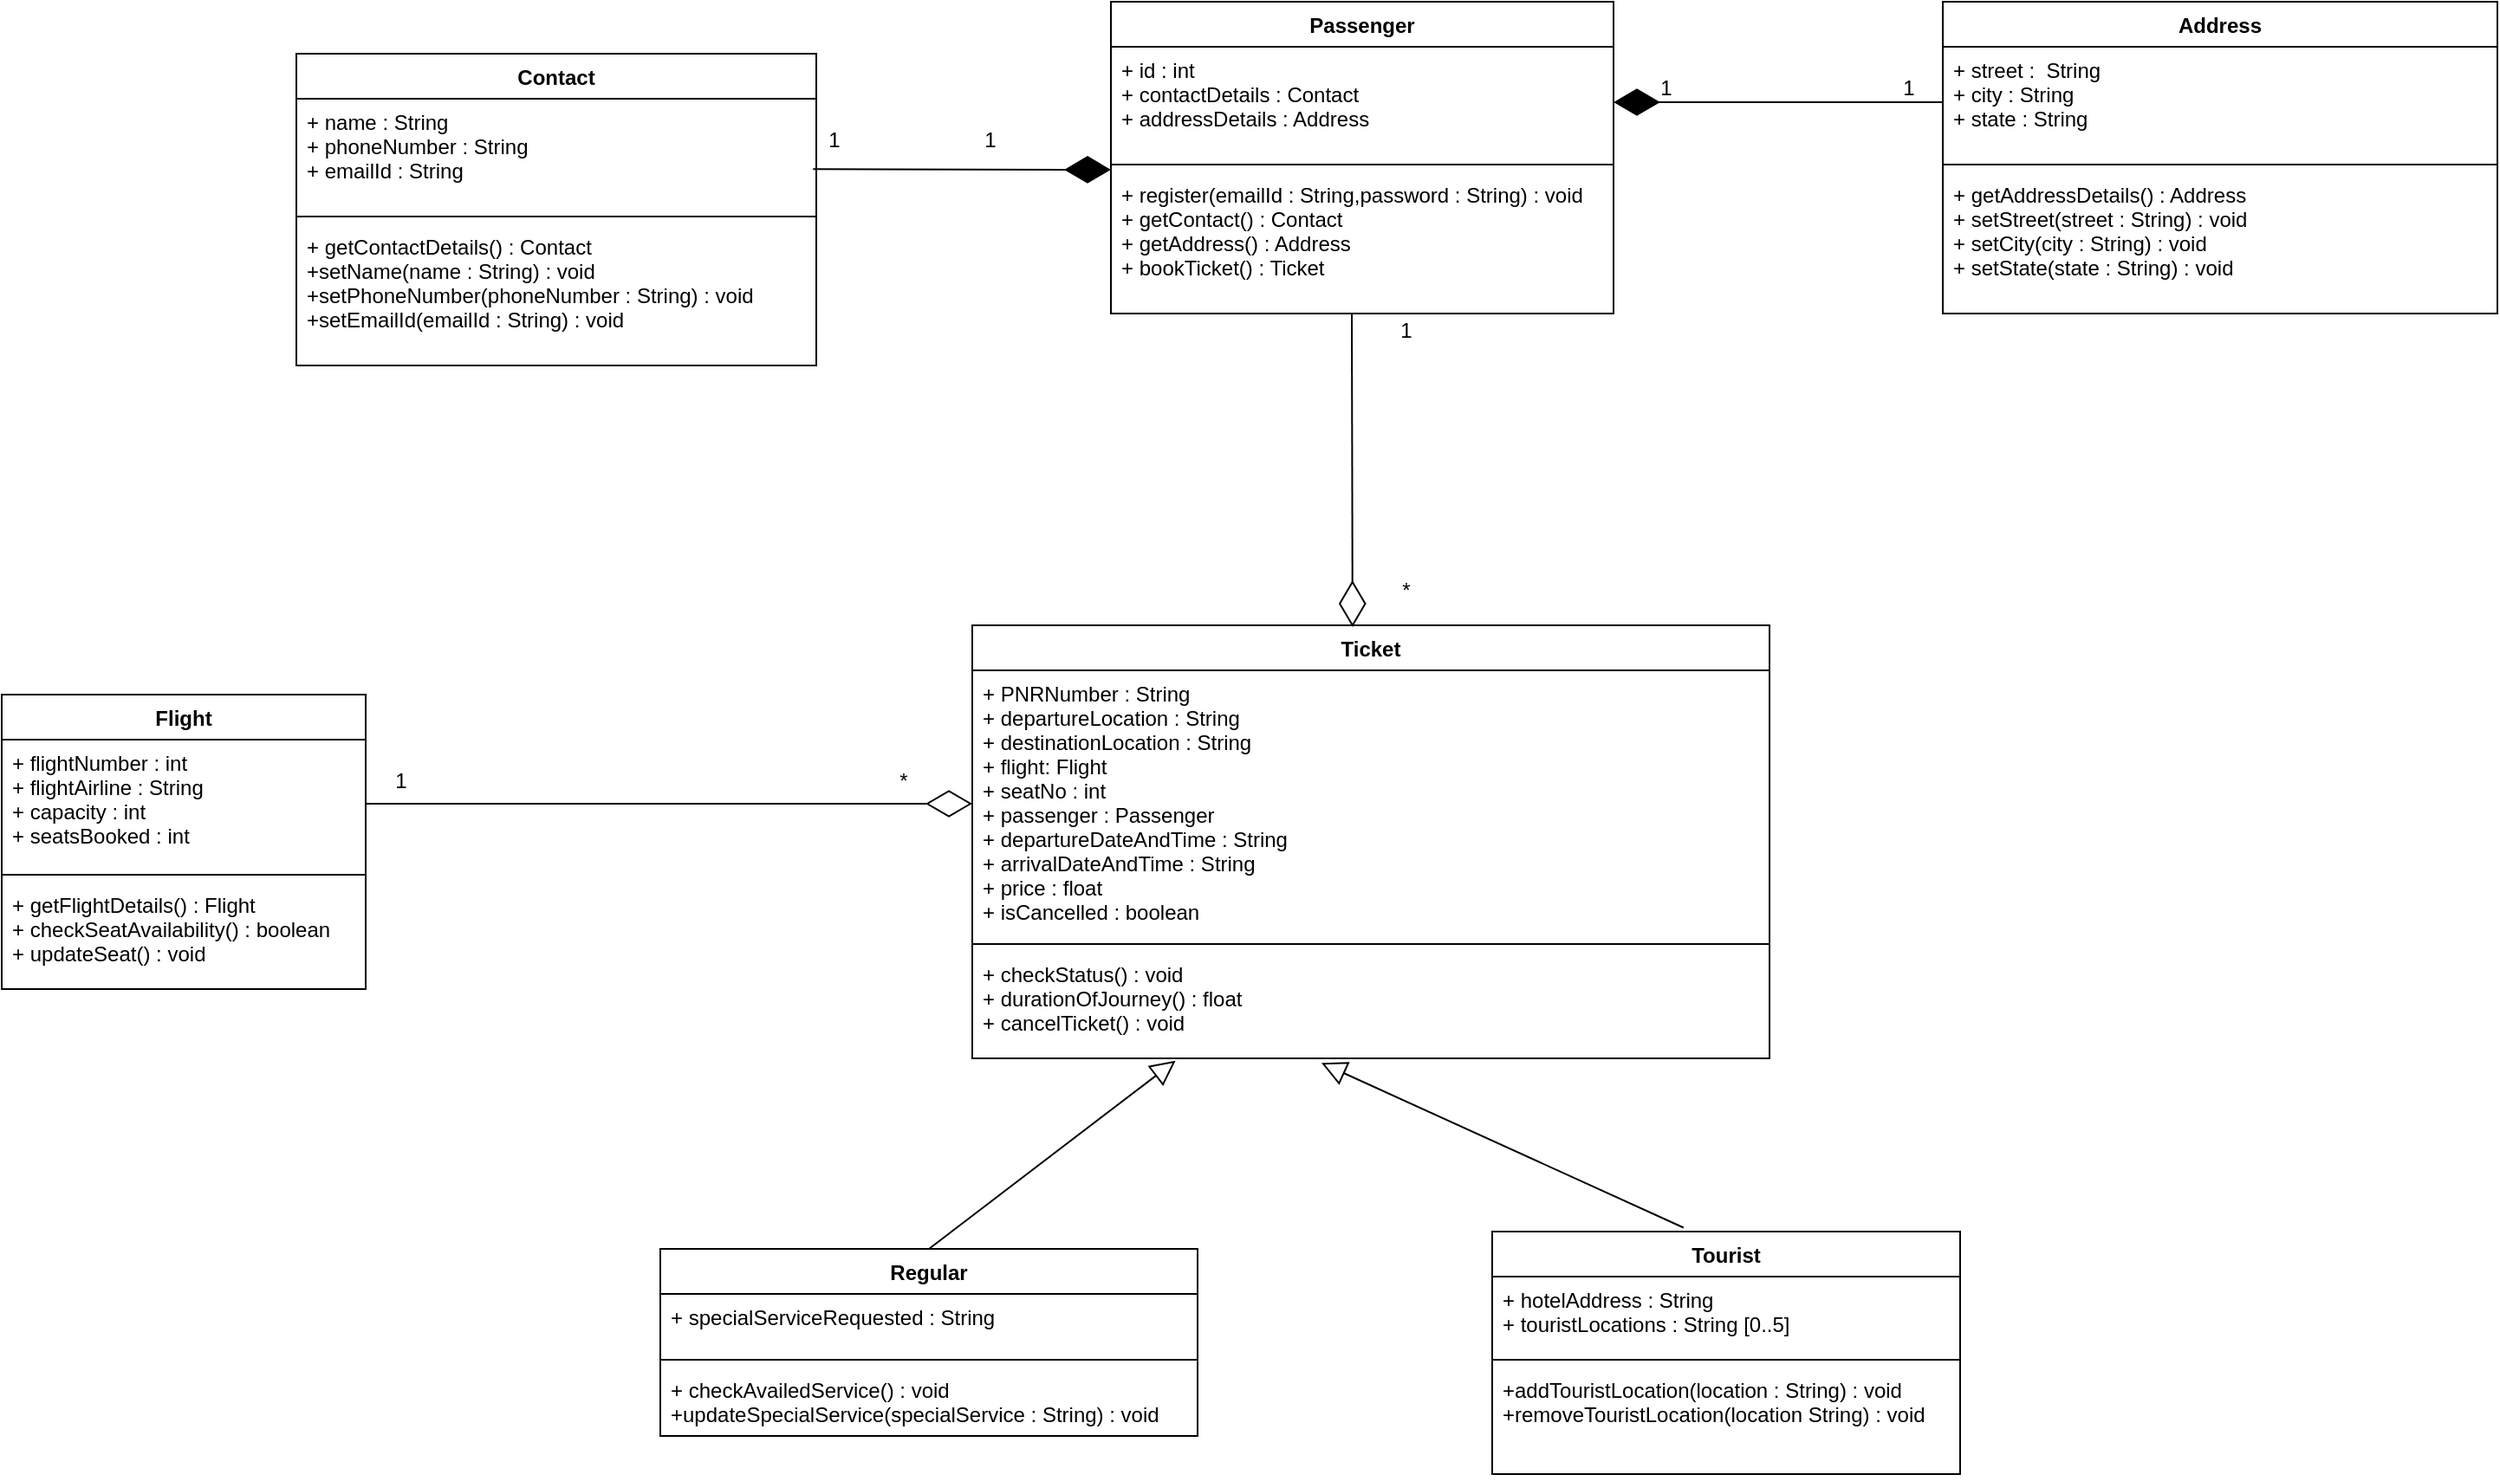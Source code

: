 <mxfile version="15.8.7" type="device"><diagram name="Page-1" id="c4acf3e9-155e-7222-9cf6-157b1a14988f"><mxGraphModel dx="1872" dy="531" grid="1" gridSize="10" guides="1" tooltips="1" connect="1" arrows="1" fold="1" page="1" pageScale="1" pageWidth="850" pageHeight="1100" background="none" math="0" shadow="0"><root><mxCell id="0"/><mxCell id="1" parent="0"/><mxCell id="OANKKEct1md-rFX6mENT-1" value="Passenger" style="swimlane;fontStyle=1;align=center;verticalAlign=top;childLayout=stackLayout;horizontal=1;startSize=26;horizontalStack=0;resizeParent=1;resizeParentMax=0;resizeLast=0;collapsible=1;marginBottom=0;" parent="1" vertex="1"><mxGeometry x="340" y="140" width="290" height="180" as="geometry"/></mxCell><mxCell id="OANKKEct1md-rFX6mENT-2" value="+ id : int&#10;+ contactDetails : Contact&#10;+ addressDetails : Address&#10;" style="text;strokeColor=none;fillColor=none;align=left;verticalAlign=top;spacingLeft=4;spacingRight=4;overflow=hidden;rotatable=0;points=[[0,0.5],[1,0.5]];portConstraint=eastwest;" parent="OANKKEct1md-rFX6mENT-1" vertex="1"><mxGeometry y="26" width="290" height="64" as="geometry"/></mxCell><mxCell id="OANKKEct1md-rFX6mENT-3" value="" style="line;strokeWidth=1;fillColor=none;align=left;verticalAlign=middle;spacingTop=-1;spacingLeft=3;spacingRight=3;rotatable=0;labelPosition=right;points=[];portConstraint=eastwest;" parent="OANKKEct1md-rFX6mENT-1" vertex="1"><mxGeometry y="90" width="290" height="8" as="geometry"/></mxCell><mxCell id="OANKKEct1md-rFX6mENT-4" value="+ register(emailId : String,password : String) : void&#10;+ getContact() : Contact&#10;+ getAddress() : Address&#10;+ bookTicket() : Ticket" style="text;strokeColor=none;fillColor=none;align=left;verticalAlign=top;spacingLeft=4;spacingRight=4;overflow=hidden;rotatable=0;points=[[0,0.5],[1,0.5]];portConstraint=eastwest;" parent="OANKKEct1md-rFX6mENT-1" vertex="1"><mxGeometry y="98" width="290" height="82" as="geometry"/></mxCell><mxCell id="OANKKEct1md-rFX6mENT-5" value="Ticket" style="swimlane;fontStyle=1;align=center;verticalAlign=top;childLayout=stackLayout;horizontal=1;startSize=26;horizontalStack=0;resizeParent=1;resizeParentMax=0;resizeLast=0;collapsible=1;marginBottom=0;" parent="1" vertex="1"><mxGeometry x="260" y="500" width="460" height="250" as="geometry"/></mxCell><mxCell id="OANKKEct1md-rFX6mENT-6" value="+ PNRNumber : String&#10;+ departureLocation : String&#10;+ destinationLocation : String&#10;+ flight: Flight&#10;+ seatNo : int&#10;+ passenger : Passenger&#10;+ departureDateAndTime : String&#10;+ arrivalDateAndTime : String&#10;+ price : float&#10;+ isCancelled : boolean&#10;&#10;" style="text;strokeColor=none;fillColor=none;align=left;verticalAlign=top;spacingLeft=4;spacingRight=4;overflow=hidden;rotatable=0;points=[[0,0.5],[1,0.5]];portConstraint=eastwest;" parent="OANKKEct1md-rFX6mENT-5" vertex="1"><mxGeometry y="26" width="460" height="154" as="geometry"/></mxCell><mxCell id="OANKKEct1md-rFX6mENT-7" value="" style="line;strokeWidth=1;fillColor=none;align=left;verticalAlign=middle;spacingTop=-1;spacingLeft=3;spacingRight=3;rotatable=0;labelPosition=right;points=[];portConstraint=eastwest;" parent="OANKKEct1md-rFX6mENT-5" vertex="1"><mxGeometry y="180" width="460" height="8" as="geometry"/></mxCell><mxCell id="OANKKEct1md-rFX6mENT-8" value="+ checkStatus() : void&#10;+ durationOfJourney() : float&#10;+ cancelTicket() : void" style="text;strokeColor=none;fillColor=none;align=left;verticalAlign=top;spacingLeft=4;spacingRight=4;overflow=hidden;rotatable=0;points=[[0,0.5],[1,0.5]];portConstraint=eastwest;" parent="OANKKEct1md-rFX6mENT-5" vertex="1"><mxGeometry y="188" width="460" height="62" as="geometry"/></mxCell><mxCell id="OANKKEct1md-rFX6mENT-9" value="Contact" style="swimlane;fontStyle=1;align=center;verticalAlign=top;childLayout=stackLayout;horizontal=1;startSize=26;horizontalStack=0;resizeParent=1;resizeParentMax=0;resizeLast=0;collapsible=1;marginBottom=0;" parent="1" vertex="1"><mxGeometry x="-130" y="170" width="300" height="180" as="geometry"/></mxCell><mxCell id="OANKKEct1md-rFX6mENT-10" value="+ name : String&#10;+ phoneNumber : String&#10;+ emailId : String" style="text;strokeColor=none;fillColor=none;align=left;verticalAlign=top;spacingLeft=4;spacingRight=4;overflow=hidden;rotatable=0;points=[[0,0.5],[1,0.5]];portConstraint=eastwest;" parent="OANKKEct1md-rFX6mENT-9" vertex="1"><mxGeometry y="26" width="300" height="64" as="geometry"/></mxCell><mxCell id="OANKKEct1md-rFX6mENT-11" value="" style="line;strokeWidth=1;fillColor=none;align=left;verticalAlign=middle;spacingTop=-1;spacingLeft=3;spacingRight=3;rotatable=0;labelPosition=right;points=[];portConstraint=eastwest;" parent="OANKKEct1md-rFX6mENT-9" vertex="1"><mxGeometry y="90" width="300" height="8" as="geometry"/></mxCell><mxCell id="OANKKEct1md-rFX6mENT-12" value="+ getContactDetails() : Contact&#10;+setName(name : String) : void&#10;+setPhoneNumber(phoneNumber : String) : void&#10;+setEmailId(emailId : String) : void" style="text;strokeColor=none;fillColor=none;align=left;verticalAlign=top;spacingLeft=4;spacingRight=4;overflow=hidden;rotatable=0;points=[[0,0.5],[1,0.5]];portConstraint=eastwest;" parent="OANKKEct1md-rFX6mENT-9" vertex="1"><mxGeometry y="98" width="300" height="82" as="geometry"/></mxCell><mxCell id="OANKKEct1md-rFX6mENT-13" value="Address" style="swimlane;fontStyle=1;align=center;verticalAlign=top;childLayout=stackLayout;horizontal=1;startSize=26;horizontalStack=0;resizeParent=1;resizeParentMax=0;resizeLast=0;collapsible=1;marginBottom=0;" parent="1" vertex="1"><mxGeometry x="820" y="140" width="320" height="180" as="geometry"><mxRectangle x="660" y="140" width="80" height="26" as="alternateBounds"/></mxGeometry></mxCell><mxCell id="OANKKEct1md-rFX6mENT-14" value="+ street :  String&#10;+ city : String&#10;+ state : String" style="text;strokeColor=none;fillColor=none;align=left;verticalAlign=top;spacingLeft=4;spacingRight=4;overflow=hidden;rotatable=0;points=[[0,0.5],[1,0.5]];portConstraint=eastwest;" parent="OANKKEct1md-rFX6mENT-13" vertex="1"><mxGeometry y="26" width="320" height="64" as="geometry"/></mxCell><mxCell id="OANKKEct1md-rFX6mENT-15" value="" style="line;strokeWidth=1;fillColor=none;align=left;verticalAlign=middle;spacingTop=-1;spacingLeft=3;spacingRight=3;rotatable=0;labelPosition=right;points=[];portConstraint=eastwest;" parent="OANKKEct1md-rFX6mENT-13" vertex="1"><mxGeometry y="90" width="320" height="8" as="geometry"/></mxCell><mxCell id="OANKKEct1md-rFX6mENT-16" value="+ getAddressDetails() : Address&#10;+ setStreet(street : String) : void&#10;+ setCity(city : String) : void&#10;+ setState(state : String) : void" style="text;strokeColor=none;fillColor=none;align=left;verticalAlign=top;spacingLeft=4;spacingRight=4;overflow=hidden;rotatable=0;points=[[0,0.5],[1,0.5]];portConstraint=eastwest;" parent="OANKKEct1md-rFX6mENT-13" vertex="1"><mxGeometry y="98" width="320" height="82" as="geometry"/></mxCell><mxCell id="OANKKEct1md-rFX6mENT-23" value="" style="endArrow=diamondThin;endFill=1;endSize=24;html=1;rounded=0;exitX=-0.094;exitY=1.333;exitDx=0;exitDy=0;exitPerimeter=0;" parent="1" source="OANKKEct1md-rFX6mENT-24" edge="1"><mxGeometry width="160" relative="1" as="geometry"><mxPoint x="160" y="230" as="sourcePoint"/><mxPoint x="340" y="237" as="targetPoint"/></mxGeometry></mxCell><mxCell id="OANKKEct1md-rFX6mENT-24" value="1" style="text;html=1;align=center;verticalAlign=middle;resizable=0;points=[];autosize=1;strokeColor=none;fillColor=none;" parent="1" vertex="1"><mxGeometry x="170" y="210" width="20" height="20" as="geometry"/></mxCell><mxCell id="OANKKEct1md-rFX6mENT-25" value="1" style="text;html=1;align=center;verticalAlign=middle;resizable=0;points=[];autosize=1;strokeColor=none;fillColor=none;" parent="1" vertex="1"><mxGeometry x="260" y="210" width="20" height="20" as="geometry"/></mxCell><mxCell id="OANKKEct1md-rFX6mENT-26" value="" style="endArrow=diamondThin;endFill=1;endSize=24;html=1;rounded=0;exitX=0;exitY=0.5;exitDx=0;exitDy=0;entryX=1;entryY=0.5;entryDx=0;entryDy=0;" parent="1" source="OANKKEct1md-rFX6mENT-14" target="OANKKEct1md-rFX6mENT-2" edge="1"><mxGeometry width="160" relative="1" as="geometry"><mxPoint x="650" y="240" as="sourcePoint"/><mxPoint x="670" y="230" as="targetPoint"/></mxGeometry></mxCell><mxCell id="OANKKEct1md-rFX6mENT-28" value="1" style="text;html=1;align=center;verticalAlign=middle;resizable=0;points=[];autosize=1;strokeColor=none;fillColor=none;" parent="1" vertex="1"><mxGeometry x="790" y="180" width="20" height="20" as="geometry"/></mxCell><mxCell id="OANKKEct1md-rFX6mENT-29" value="Flight" style="swimlane;fontStyle=1;align=center;verticalAlign=top;childLayout=stackLayout;horizontal=1;startSize=26;horizontalStack=0;resizeParent=1;resizeParentMax=0;resizeLast=0;collapsible=1;marginBottom=0;" parent="1" vertex="1"><mxGeometry x="-300" y="540" width="210" height="170" as="geometry"/></mxCell><mxCell id="OANKKEct1md-rFX6mENT-30" value="+ flightNumber : int&#10;+ flightAirline : String&#10;+ capacity : int&#10;+ seatsBooked : int" style="text;strokeColor=none;fillColor=none;align=left;verticalAlign=top;spacingLeft=4;spacingRight=4;overflow=hidden;rotatable=0;points=[[0,0.5],[1,0.5]];portConstraint=eastwest;" parent="OANKKEct1md-rFX6mENT-29" vertex="1"><mxGeometry y="26" width="210" height="74" as="geometry"/></mxCell><mxCell id="OANKKEct1md-rFX6mENT-31" value="" style="line;strokeWidth=1;fillColor=none;align=left;verticalAlign=middle;spacingTop=-1;spacingLeft=3;spacingRight=3;rotatable=0;labelPosition=right;points=[];portConstraint=eastwest;" parent="OANKKEct1md-rFX6mENT-29" vertex="1"><mxGeometry y="100" width="210" height="8" as="geometry"/></mxCell><mxCell id="OANKKEct1md-rFX6mENT-32" value="+ getFlightDetails() : Flight&#10;+ checkSeatAvailability() : boolean &#10;+ updateSeat() : void" style="text;strokeColor=none;fillColor=none;align=left;verticalAlign=top;spacingLeft=4;spacingRight=4;overflow=hidden;rotatable=0;points=[[0,0.5],[1,0.5]];portConstraint=eastwest;" parent="OANKKEct1md-rFX6mENT-29" vertex="1"><mxGeometry y="108" width="210" height="62" as="geometry"/></mxCell><mxCell id="OANKKEct1md-rFX6mENT-34" value="Regular" style="swimlane;fontStyle=1;align=center;verticalAlign=top;childLayout=stackLayout;horizontal=1;startSize=26;horizontalStack=0;resizeParent=1;resizeParentMax=0;resizeLast=0;collapsible=1;marginBottom=0;" parent="1" vertex="1"><mxGeometry x="80" y="860" width="310" height="108" as="geometry"/></mxCell><mxCell id="OANKKEct1md-rFX6mENT-35" value="+ specialServiceRequested : String" style="text;strokeColor=none;fillColor=none;align=left;verticalAlign=top;spacingLeft=4;spacingRight=4;overflow=hidden;rotatable=0;points=[[0,0.5],[1,0.5]];portConstraint=eastwest;" parent="OANKKEct1md-rFX6mENT-34" vertex="1"><mxGeometry y="26" width="310" height="34" as="geometry"/></mxCell><mxCell id="OANKKEct1md-rFX6mENT-36" value="" style="line;strokeWidth=1;fillColor=none;align=left;verticalAlign=middle;spacingTop=-1;spacingLeft=3;spacingRight=3;rotatable=0;labelPosition=right;points=[];portConstraint=eastwest;" parent="OANKKEct1md-rFX6mENT-34" vertex="1"><mxGeometry y="60" width="310" height="8" as="geometry"/></mxCell><mxCell id="OANKKEct1md-rFX6mENT-37" value="+ checkAvailedService() : void&#10;+updateSpecialService(specialService : String) : void " style="text;strokeColor=none;fillColor=none;align=left;verticalAlign=top;spacingLeft=4;spacingRight=4;overflow=hidden;rotatable=0;points=[[0,0.5],[1,0.5]];portConstraint=eastwest;" parent="OANKKEct1md-rFX6mENT-34" vertex="1"><mxGeometry y="68" width="310" height="40" as="geometry"/></mxCell><mxCell id="OANKKEct1md-rFX6mENT-38" value="Tourist" style="swimlane;fontStyle=1;align=center;verticalAlign=top;childLayout=stackLayout;horizontal=1;startSize=26;horizontalStack=0;resizeParent=1;resizeParentMax=0;resizeLast=0;collapsible=1;marginBottom=0;" parent="1" vertex="1"><mxGeometry x="560" y="850" width="270" height="140" as="geometry"/></mxCell><mxCell id="OANKKEct1md-rFX6mENT-39" value="+ hotelAddress : String&#10;+ touristLocations : String [0..5]" style="text;strokeColor=none;fillColor=none;align=left;verticalAlign=top;spacingLeft=4;spacingRight=4;overflow=hidden;rotatable=0;points=[[0,0.5],[1,0.5]];portConstraint=eastwest;" parent="OANKKEct1md-rFX6mENT-38" vertex="1"><mxGeometry y="26" width="270" height="44" as="geometry"/></mxCell><mxCell id="OANKKEct1md-rFX6mENT-40" value="" style="line;strokeWidth=1;fillColor=none;align=left;verticalAlign=middle;spacingTop=-1;spacingLeft=3;spacingRight=3;rotatable=0;labelPosition=right;points=[];portConstraint=eastwest;" parent="OANKKEct1md-rFX6mENT-38" vertex="1"><mxGeometry y="70" width="270" height="8" as="geometry"/></mxCell><mxCell id="OANKKEct1md-rFX6mENT-41" value="+addTouristLocation(location : String) : void&#10;+removeTouristLocation(location String) : void" style="text;strokeColor=none;fillColor=none;align=left;verticalAlign=top;spacingLeft=4;spacingRight=4;overflow=hidden;rotatable=0;points=[[0,0.5],[1,0.5]];portConstraint=eastwest;" parent="OANKKEct1md-rFX6mENT-38" vertex="1"><mxGeometry y="78" width="270" height="62" as="geometry"/></mxCell><mxCell id="OANKKEct1md-rFX6mENT-44" value="" style="edgeStyle=none;html=1;endSize=12;endArrow=block;endFill=0;exitX=0.5;exitY=0;exitDx=0;exitDy=0;entryX=0.255;entryY=1.022;entryDx=0;entryDy=0;entryPerimeter=0;" parent="1" source="OANKKEct1md-rFX6mENT-34" target="OANKKEct1md-rFX6mENT-8" edge="1"><mxGeometry width="160" relative="1" as="geometry"><mxPoint x="6" y="780" as="sourcePoint"/><mxPoint x="160" y="706.992" as="targetPoint"/></mxGeometry></mxCell><mxCell id="OANKKEct1md-rFX6mENT-45" value="" style="edgeStyle=none;html=1;endSize=12;endArrow=block;endFill=0;exitX=0.409;exitY=-0.016;exitDx=0;exitDy=0;entryX=0.438;entryY=1.043;entryDx=0;entryDy=0;entryPerimeter=0;exitPerimeter=0;" parent="1" source="OANKKEct1md-rFX6mENT-38" target="OANKKEct1md-rFX6mENT-8" edge="1"><mxGeometry width="160" relative="1" as="geometry"><mxPoint x="500" y="780" as="sourcePoint"/><mxPoint x="654" y="706.992" as="targetPoint"/></mxGeometry></mxCell><mxCell id="gX8kJxEjXw-5PClHVw36-1" value="" style="endArrow=diamondThin;endFill=0;endSize=24;html=1;entryX=0;entryY=0.5;entryDx=0;entryDy=0;" parent="1" source="OANKKEct1md-rFX6mENT-30" target="OANKKEct1md-rFX6mENT-6" edge="1"><mxGeometry width="160" relative="1" as="geometry"><mxPoint x="-70" y="641" as="sourcePoint"/><mxPoint x="190" y="640" as="targetPoint"/><Array as="points"/></mxGeometry></mxCell><mxCell id="gX8kJxEjXw-5PClHVw36-2" value="*" style="text;html=1;align=center;verticalAlign=middle;resizable=0;points=[];autosize=1;strokeColor=none;fillColor=none;" parent="1" vertex="1"><mxGeometry x="210" y="580" width="20" height="20" as="geometry"/></mxCell><mxCell id="gX8kJxEjXw-5PClHVw36-3" value="1" style="text;html=1;align=center;verticalAlign=middle;resizable=0;points=[];autosize=1;strokeColor=none;fillColor=none;" parent="1" vertex="1"><mxGeometry x="-80" y="580" width="20" height="20" as="geometry"/></mxCell><mxCell id="gX8kJxEjXw-5PClHVw36-5" value="" style="endArrow=diamondThin;endFill=0;endSize=24;html=1;entryX=0.477;entryY=0.004;entryDx=0;entryDy=0;entryPerimeter=0;" parent="1" target="OANKKEct1md-rFX6mENT-5" edge="1"><mxGeometry width="160" relative="1" as="geometry"><mxPoint x="479" y="320" as="sourcePoint"/><mxPoint x="770" y="380" as="targetPoint"/><Array as="points"/></mxGeometry></mxCell><mxCell id="gX8kJxEjXw-5PClHVw36-9" value="1" style="text;html=1;align=center;verticalAlign=middle;resizable=0;points=[];autosize=1;strokeColor=none;fillColor=none;" parent="1" vertex="1"><mxGeometry x="650" y="180" width="20" height="20" as="geometry"/></mxCell><mxCell id="gX8kJxEjXw-5PClHVw36-10" value="1" style="text;html=1;align=center;verticalAlign=middle;resizable=0;points=[];autosize=1;strokeColor=none;fillColor=none;" parent="1" vertex="1"><mxGeometry x="500" y="320" width="20" height="20" as="geometry"/></mxCell><mxCell id="gX8kJxEjXw-5PClHVw36-16" value="*" style="text;html=1;align=center;verticalAlign=middle;resizable=0;points=[];autosize=1;strokeColor=none;fillColor=none;" parent="1" vertex="1"><mxGeometry x="500" y="470" width="20" height="20" as="geometry"/></mxCell></root></mxGraphModel></diagram></mxfile>